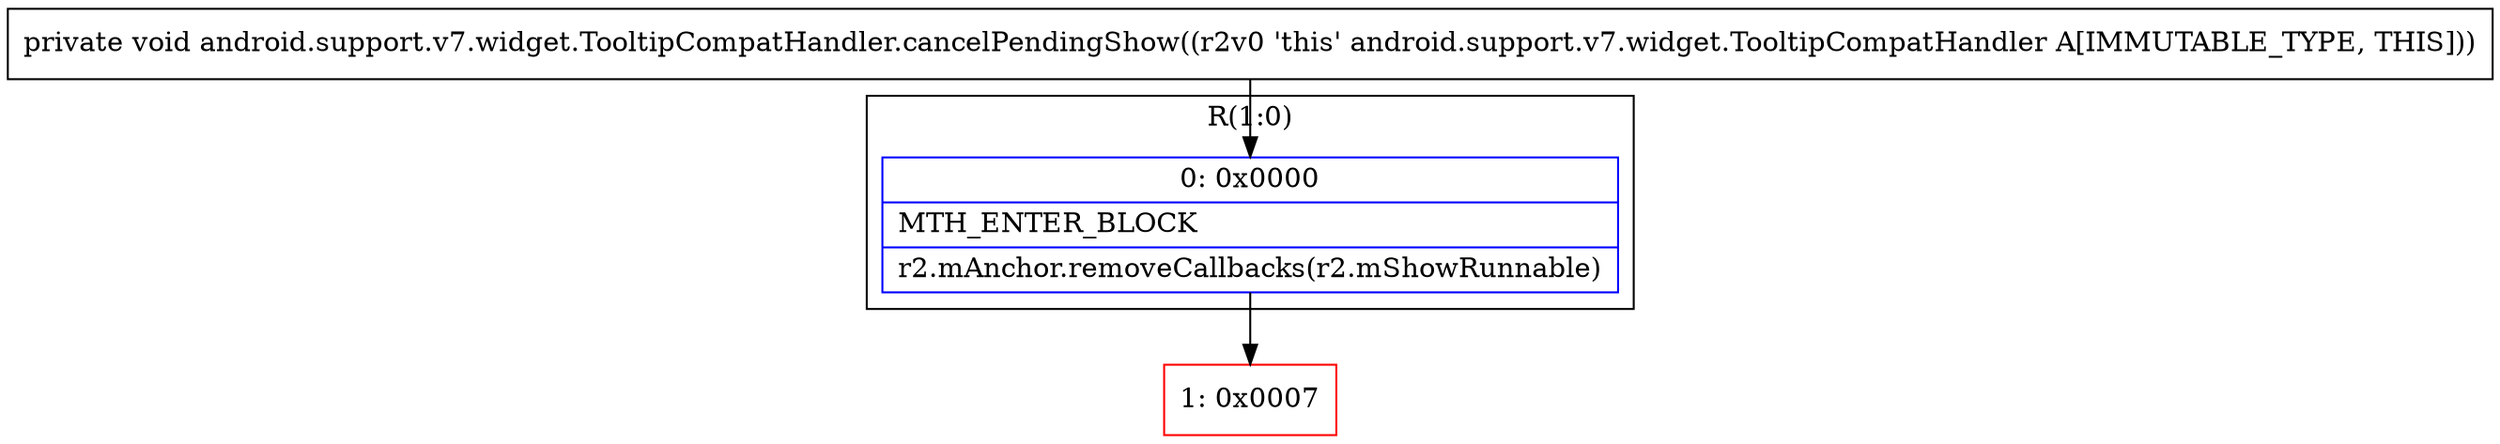 digraph "CFG forandroid.support.v7.widget.TooltipCompatHandler.cancelPendingShow()V" {
subgraph cluster_Region_711915122 {
label = "R(1:0)";
node [shape=record,color=blue];
Node_0 [shape=record,label="{0\:\ 0x0000|MTH_ENTER_BLOCK\l|r2.mAnchor.removeCallbacks(r2.mShowRunnable)\l}"];
}
Node_1 [shape=record,color=red,label="{1\:\ 0x0007}"];
MethodNode[shape=record,label="{private void android.support.v7.widget.TooltipCompatHandler.cancelPendingShow((r2v0 'this' android.support.v7.widget.TooltipCompatHandler A[IMMUTABLE_TYPE, THIS])) }"];
MethodNode -> Node_0;
Node_0 -> Node_1;
}

